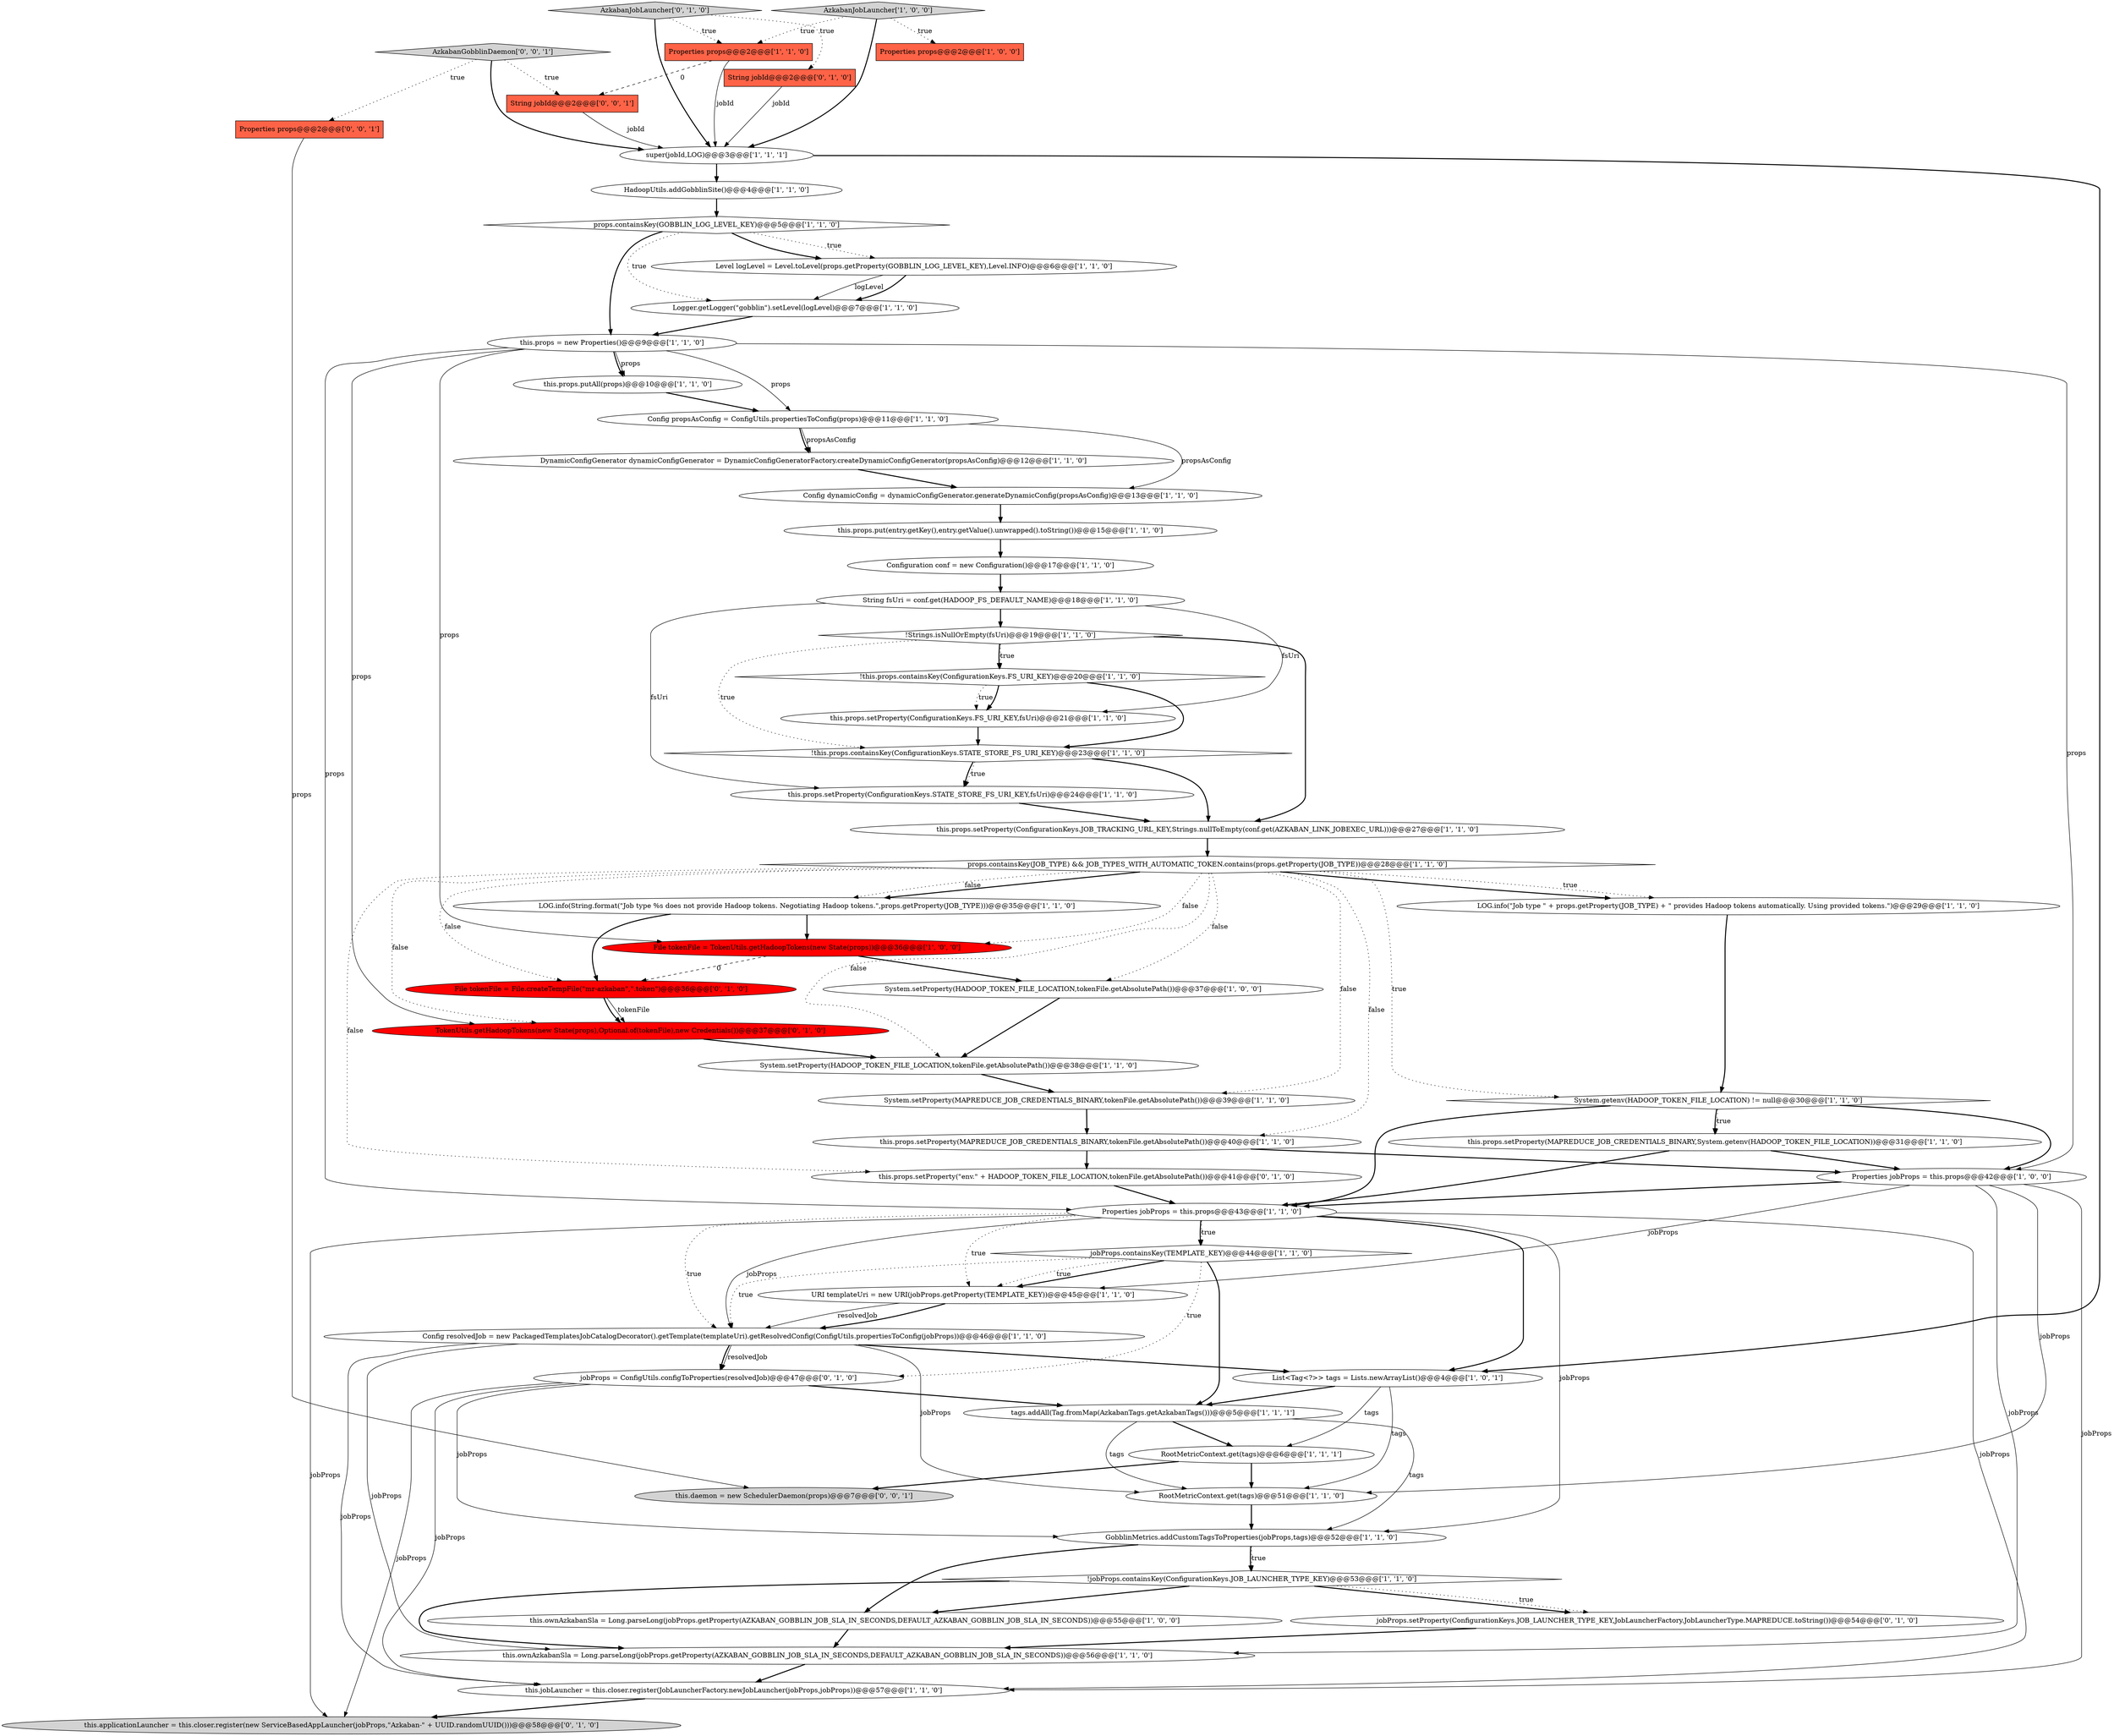 digraph {
37 [style = filled, label = "URI templateUri = new URI(jobProps.getProperty(TEMPLATE_KEY))@@@45@@@['1', '1', '0']", fillcolor = white, shape = ellipse image = "AAA0AAABBB1BBB"];
2 [style = filled, label = "Config resolvedJob = new PackagedTemplatesJobCatalogDecorator().getTemplate(templateUri).getResolvedConfig(ConfigUtils.propertiesToConfig(jobProps))@@@46@@@['1', '1', '0']", fillcolor = white, shape = ellipse image = "AAA0AAABBB1BBB"];
39 [style = filled, label = "Level logLevel = Level.toLevel(props.getProperty(GOBBLIN_LOG_LEVEL_KEY),Level.INFO)@@@6@@@['1', '1', '0']", fillcolor = white, shape = ellipse image = "AAA0AAABBB1BBB"];
17 [style = filled, label = "this.props.putAll(props)@@@10@@@['1', '1', '0']", fillcolor = white, shape = ellipse image = "AAA0AAABBB1BBB"];
36 [style = filled, label = "this.ownAzkabanSla = Long.parseLong(jobProps.getProperty(AZKABAN_GOBBLIN_JOB_SLA_IN_SECONDS,DEFAULT_AZKABAN_GOBBLIN_JOB_SLA_IN_SECONDS))@@@55@@@['1', '0', '0']", fillcolor = white, shape = ellipse image = "AAA0AAABBB1BBB"];
40 [style = filled, label = "Properties jobProps = this.props@@@42@@@['1', '0', '0']", fillcolor = white, shape = ellipse image = "AAA0AAABBB1BBB"];
9 [style = filled, label = "props.containsKey(GOBBLIN_LOG_LEVEL_KEY)@@@5@@@['1', '1', '0']", fillcolor = white, shape = diamond image = "AAA0AAABBB1BBB"];
27 [style = filled, label = "this.props.setProperty(ConfigurationKeys.FS_URI_KEY,fsUri)@@@21@@@['1', '1', '0']", fillcolor = white, shape = ellipse image = "AAA0AAABBB1BBB"];
14 [style = filled, label = "this.props.setProperty(ConfigurationKeys.JOB_TRACKING_URL_KEY,Strings.nullToEmpty(conf.get(AZKABAN_LINK_JOBEXEC_URL)))@@@27@@@['1', '1', '0']", fillcolor = white, shape = ellipse image = "AAA0AAABBB1BBB"];
44 [style = filled, label = "props.containsKey(JOB_TYPE) && JOB_TYPES_WITH_AUTOMATIC_TOKEN.contains(props.getProperty(JOB_TYPE))@@@28@@@['1', '1', '0']", fillcolor = white, shape = diamond image = "AAA0AAABBB1BBB"];
24 [style = filled, label = "!this.props.containsKey(ConfigurationKeys.FS_URI_KEY)@@@20@@@['1', '1', '0']", fillcolor = white, shape = diamond image = "AAA0AAABBB1BBB"];
35 [style = filled, label = "super(jobId,LOG)@@@3@@@['1', '1', '1']", fillcolor = white, shape = ellipse image = "AAA0AAABBB1BBB"];
23 [style = filled, label = "Config dynamicConfig = dynamicConfigGenerator.generateDynamicConfig(propsAsConfig)@@@13@@@['1', '1', '0']", fillcolor = white, shape = ellipse image = "AAA0AAABBB1BBB"];
45 [style = filled, label = "System.setProperty(HADOOP_TOKEN_FILE_LOCATION,tokenFile.getAbsolutePath())@@@38@@@['1', '1', '0']", fillcolor = white, shape = ellipse image = "AAA0AAABBB1BBB"];
47 [style = filled, label = "jobProps.setProperty(ConfigurationKeys.JOB_LAUNCHER_TYPE_KEY,JobLauncherFactory.JobLauncherType.MAPREDUCE.toString())@@@54@@@['0', '1', '0']", fillcolor = white, shape = ellipse image = "AAA0AAABBB2BBB"];
25 [style = filled, label = "LOG.info(\"Job type \" + props.getProperty(JOB_TYPE) + \" provides Hadoop tokens automatically. Using provided tokens.\")@@@29@@@['1', '1', '0']", fillcolor = white, shape = ellipse image = "AAA0AAABBB1BBB"];
33 [style = filled, label = "System.setProperty(HADOOP_TOKEN_FILE_LOCATION,tokenFile.getAbsolutePath())@@@37@@@['1', '0', '0']", fillcolor = white, shape = ellipse image = "AAA0AAABBB1BBB"];
50 [style = filled, label = "TokenUtils.getHadoopTokens(new State(props),Optional.of(tokenFile),new Credentials())@@@37@@@['0', '1', '0']", fillcolor = red, shape = ellipse image = "AAA1AAABBB2BBB"];
16 [style = filled, label = "this.props.setProperty(MAPREDUCE_JOB_CREDENTIALS_BINARY,tokenFile.getAbsolutePath())@@@40@@@['1', '1', '0']", fillcolor = white, shape = ellipse image = "AAA0AAABBB1BBB"];
51 [style = filled, label = "AzkabanJobLauncher['0', '1', '0']", fillcolor = lightgray, shape = diamond image = "AAA0AAABBB2BBB"];
7 [style = filled, label = "HadoopUtils.addGobblinSite()@@@4@@@['1', '1', '0']", fillcolor = white, shape = ellipse image = "AAA0AAABBB1BBB"];
28 [style = filled, label = "RootMetricContext.get(tags)@@@6@@@['1', '1', '1']", fillcolor = white, shape = ellipse image = "AAA0AAABBB1BBB"];
32 [style = filled, label = "Properties jobProps = this.props@@@43@@@['1', '1', '0']", fillcolor = white, shape = ellipse image = "AAA0AAABBB1BBB"];
54 [style = filled, label = "Properties props@@@2@@@['0', '0', '1']", fillcolor = tomato, shape = box image = "AAA0AAABBB3BBB"];
0 [style = filled, label = "!Strings.isNullOrEmpty(fsUri)@@@19@@@['1', '1', '0']", fillcolor = white, shape = diamond image = "AAA0AAABBB1BBB"];
43 [style = filled, label = "!jobProps.containsKey(ConfigurationKeys.JOB_LAUNCHER_TYPE_KEY)@@@53@@@['1', '1', '0']", fillcolor = white, shape = diamond image = "AAA0AAABBB1BBB"];
22 [style = filled, label = "Properties props@@@2@@@['1', '0', '0']", fillcolor = tomato, shape = box image = "AAA0AAABBB1BBB"];
18 [style = filled, label = "this.props.setProperty(MAPREDUCE_JOB_CREDENTIALS_BINARY,System.getenv(HADOOP_TOKEN_FILE_LOCATION))@@@31@@@['1', '1', '0']", fillcolor = white, shape = ellipse image = "AAA0AAABBB1BBB"];
4 [style = filled, label = "this.props.put(entry.getKey(),entry.getValue().unwrapped().toString())@@@15@@@['1', '1', '0']", fillcolor = white, shape = ellipse image = "AAA0AAABBB1BBB"];
52 [style = filled, label = "jobProps = ConfigUtils.configToProperties(resolvedJob)@@@47@@@['0', '1', '0']", fillcolor = white, shape = ellipse image = "AAA0AAABBB2BBB"];
46 [style = filled, label = "this.props.setProperty(\"env.\" + HADOOP_TOKEN_FILE_LOCATION,tokenFile.getAbsolutePath())@@@41@@@['0', '1', '0']", fillcolor = white, shape = ellipse image = "AAA0AAABBB2BBB"];
30 [style = filled, label = "List<Tag<?>> tags = Lists.newArrayList()@@@4@@@['1', '0', '1']", fillcolor = white, shape = ellipse image = "AAA0AAABBB1BBB"];
11 [style = filled, label = "RootMetricContext.get(tags)@@@51@@@['1', '1', '0']", fillcolor = white, shape = ellipse image = "AAA0AAABBB1BBB"];
8 [style = filled, label = "this.jobLauncher = this.closer.register(JobLauncherFactory.newJobLauncher(jobProps,jobProps))@@@57@@@['1', '1', '0']", fillcolor = white, shape = ellipse image = "AAA0AAABBB1BBB"];
53 [style = filled, label = "File tokenFile = File.createTempFile(\"mr-azkaban\",\".token\")@@@36@@@['0', '1', '0']", fillcolor = red, shape = ellipse image = "AAA1AAABBB2BBB"];
19 [style = filled, label = "File tokenFile = TokenUtils.getHadoopTokens(new State(props))@@@36@@@['1', '0', '0']", fillcolor = red, shape = ellipse image = "AAA1AAABBB1BBB"];
41 [style = filled, label = "String fsUri = conf.get(HADOOP_FS_DEFAULT_NAME)@@@18@@@['1', '1', '0']", fillcolor = white, shape = ellipse image = "AAA0AAABBB1BBB"];
55 [style = filled, label = "this.daemon = new SchedulerDaemon(props)@@@7@@@['0', '0', '1']", fillcolor = lightgray, shape = ellipse image = "AAA0AAABBB3BBB"];
5 [style = filled, label = "!this.props.containsKey(ConfigurationKeys.STATE_STORE_FS_URI_KEY)@@@23@@@['1', '1', '0']", fillcolor = white, shape = diamond image = "AAA0AAABBB1BBB"];
10 [style = filled, label = "System.setProperty(MAPREDUCE_JOB_CREDENTIALS_BINARY,tokenFile.getAbsolutePath())@@@39@@@['1', '1', '0']", fillcolor = white, shape = ellipse image = "AAA0AAABBB1BBB"];
57 [style = filled, label = "AzkabanGobblinDaemon['0', '0', '1']", fillcolor = lightgray, shape = diamond image = "AAA0AAABBB3BBB"];
13 [style = filled, label = "Logger.getLogger(\"gobblin\").setLevel(logLevel)@@@7@@@['1', '1', '0']", fillcolor = white, shape = ellipse image = "AAA0AAABBB1BBB"];
38 [style = filled, label = "tags.addAll(Tag.fromMap(AzkabanTags.getAzkabanTags()))@@@5@@@['1', '1', '1']", fillcolor = white, shape = ellipse image = "AAA0AAABBB1BBB"];
42 [style = filled, label = "jobProps.containsKey(TEMPLATE_KEY)@@@44@@@['1', '1', '0']", fillcolor = white, shape = diamond image = "AAA0AAABBB1BBB"];
3 [style = filled, label = "Config propsAsConfig = ConfigUtils.propertiesToConfig(props)@@@11@@@['1', '1', '0']", fillcolor = white, shape = ellipse image = "AAA0AAABBB1BBB"];
34 [style = filled, label = "LOG.info(String.format(\"Job type %s does not provide Hadoop tokens. Negotiating Hadoop tokens.\",props.getProperty(JOB_TYPE)))@@@35@@@['1', '1', '0']", fillcolor = white, shape = ellipse image = "AAA0AAABBB1BBB"];
21 [style = filled, label = "System.getenv(HADOOP_TOKEN_FILE_LOCATION) != null@@@30@@@['1', '1', '0']", fillcolor = white, shape = diamond image = "AAA0AAABBB1BBB"];
26 [style = filled, label = "this.props = new Properties()@@@9@@@['1', '1', '0']", fillcolor = white, shape = ellipse image = "AAA0AAABBB1BBB"];
1 [style = filled, label = "GobblinMetrics.addCustomTagsToProperties(jobProps,tags)@@@52@@@['1', '1', '0']", fillcolor = white, shape = ellipse image = "AAA0AAABBB1BBB"];
56 [style = filled, label = "String jobId@@@2@@@['0', '0', '1']", fillcolor = tomato, shape = box image = "AAA0AAABBB3BBB"];
6 [style = filled, label = "this.ownAzkabanSla = Long.parseLong(jobProps.getProperty(AZKABAN_GOBBLIN_JOB_SLA_IN_SECONDS,DEFAULT_AZKABAN_GOBBLIN_JOB_SLA_IN_SECONDS))@@@56@@@['1', '1', '0']", fillcolor = white, shape = ellipse image = "AAA0AAABBB1BBB"];
15 [style = filled, label = "Configuration conf = new Configuration()@@@17@@@['1', '1', '0']", fillcolor = white, shape = ellipse image = "AAA0AAABBB1BBB"];
29 [style = filled, label = "this.props.setProperty(ConfigurationKeys.STATE_STORE_FS_URI_KEY,fsUri)@@@24@@@['1', '1', '0']", fillcolor = white, shape = ellipse image = "AAA0AAABBB1BBB"];
31 [style = filled, label = "Properties props@@@2@@@['1', '1', '0']", fillcolor = tomato, shape = box image = "AAA0AAABBB1BBB"];
49 [style = filled, label = "String jobId@@@2@@@['0', '1', '0']", fillcolor = tomato, shape = box image = "AAA0AAABBB2BBB"];
48 [style = filled, label = "this.applicationLauncher = this.closer.register(new ServiceBasedAppLauncher(jobProps,\"Azkaban-\" + UUID.randomUUID()))@@@58@@@['0', '1', '0']", fillcolor = lightgray, shape = ellipse image = "AAA0AAABBB2BBB"];
12 [style = filled, label = "AzkabanJobLauncher['1', '0', '0']", fillcolor = lightgray, shape = diamond image = "AAA0AAABBB1BBB"];
20 [style = filled, label = "DynamicConfigGenerator dynamicConfigGenerator = DynamicConfigGeneratorFactory.createDynamicConfigGenerator(propsAsConfig)@@@12@@@['1', '1', '0']", fillcolor = white, shape = ellipse image = "AAA0AAABBB1BBB"];
41->0 [style = bold, label=""];
26->32 [style = solid, label="props"];
38->11 [style = solid, label="tags"];
0->5 [style = dotted, label="true"];
44->21 [style = dotted, label="true"];
41->29 [style = solid, label="fsUri"];
51->31 [style = dotted, label="true"];
30->11 [style = solid, label="tags"];
21->18 [style = dotted, label="true"];
4->15 [style = bold, label=""];
24->27 [style = dotted, label="true"];
53->50 [style = solid, label="tokenFile"];
38->1 [style = solid, label="tags"];
21->18 [style = bold, label=""];
32->1 [style = solid, label="jobProps"];
2->8 [style = solid, label="jobProps"];
9->26 [style = bold, label=""];
7->9 [style = bold, label=""];
31->56 [style = dashed, label="0"];
0->14 [style = bold, label=""];
32->42 [style = dotted, label="true"];
57->56 [style = dotted, label="true"];
0->24 [style = dotted, label="true"];
0->24 [style = bold, label=""];
29->14 [style = bold, label=""];
50->45 [style = bold, label=""];
18->32 [style = bold, label=""];
15->41 [style = bold, label=""];
32->37 [style = dotted, label="true"];
33->45 [style = bold, label=""];
2->52 [style = bold, label=""];
44->19 [style = dotted, label="false"];
27->5 [style = bold, label=""];
5->29 [style = dotted, label="true"];
35->7 [style = bold, label=""];
24->27 [style = bold, label=""];
39->13 [style = solid, label="logLevel"];
28->55 [style = bold, label=""];
45->10 [style = bold, label=""];
25->21 [style = bold, label=""];
34->53 [style = bold, label=""];
36->6 [style = bold, label=""];
5->29 [style = bold, label=""];
26->40 [style = solid, label="props"];
16->40 [style = bold, label=""];
47->6 [style = bold, label=""];
9->39 [style = bold, label=""];
30->28 [style = solid, label="tags"];
12->31 [style = dotted, label="true"];
26->17 [style = bold, label=""];
34->19 [style = bold, label=""];
57->54 [style = dotted, label="true"];
38->28 [style = bold, label=""];
32->2 [style = dotted, label="true"];
1->43 [style = dotted, label="true"];
12->35 [style = bold, label=""];
51->35 [style = bold, label=""];
24->5 [style = bold, label=""];
32->48 [style = solid, label="jobProps"];
19->53 [style = dashed, label="0"];
2->6 [style = solid, label="jobProps"];
3->23 [style = solid, label="propsAsConfig"];
12->22 [style = dotted, label="true"];
44->25 [style = dotted, label="true"];
43->47 [style = bold, label=""];
54->55 [style = solid, label="props"];
20->23 [style = bold, label=""];
56->35 [style = solid, label="jobId"];
9->13 [style = dotted, label="true"];
44->34 [style = bold, label=""];
32->8 [style = solid, label="jobProps"];
42->52 [style = dotted, label="true"];
43->47 [style = dotted, label="true"];
32->42 [style = bold, label=""];
57->35 [style = bold, label=""];
42->38 [style = bold, label=""];
44->16 [style = dotted, label="false"];
19->33 [style = bold, label=""];
42->37 [style = bold, label=""];
41->27 [style = solid, label="fsUri"];
39->13 [style = bold, label=""];
18->40 [style = bold, label=""];
43->36 [style = bold, label=""];
51->49 [style = dotted, label="true"];
44->46 [style = dotted, label="false"];
31->35 [style = solid, label="jobId"];
32->30 [style = bold, label=""];
53->50 [style = bold, label=""];
42->2 [style = dotted, label="true"];
44->34 [style = dotted, label="false"];
52->48 [style = solid, label="jobProps"];
10->16 [style = bold, label=""];
13->26 [style = bold, label=""];
3->20 [style = solid, label="propsAsConfig"];
44->53 [style = dotted, label="false"];
40->32 [style = bold, label=""];
17->3 [style = bold, label=""];
44->25 [style = bold, label=""];
37->2 [style = bold, label=""];
52->1 [style = solid, label="jobProps"];
2->52 [style = solid, label="resolvedJob"];
46->32 [style = bold, label=""];
35->30 [style = bold, label=""];
16->46 [style = bold, label=""];
40->8 [style = solid, label="jobProps"];
30->38 [style = bold, label=""];
44->33 [style = dotted, label="false"];
26->19 [style = solid, label="props"];
52->8 [style = solid, label="jobProps"];
11->1 [style = bold, label=""];
1->43 [style = bold, label=""];
28->11 [style = bold, label=""];
2->11 [style = solid, label="jobProps"];
26->17 [style = solid, label="props"];
26->50 [style = solid, label="props"];
23->4 [style = bold, label=""];
52->38 [style = bold, label=""];
37->2 [style = solid, label="resolvedJob"];
26->3 [style = solid, label="props"];
40->11 [style = solid, label="jobProps"];
5->14 [style = bold, label=""];
1->36 [style = bold, label=""];
14->44 [style = bold, label=""];
44->10 [style = dotted, label="false"];
43->6 [style = bold, label=""];
44->50 [style = dotted, label="false"];
32->2 [style = solid, label="jobProps"];
8->48 [style = bold, label=""];
3->20 [style = bold, label=""];
40->37 [style = solid, label="jobProps"];
49->35 [style = solid, label="jobId"];
6->8 [style = bold, label=""];
40->6 [style = solid, label="jobProps"];
21->32 [style = bold, label=""];
21->40 [style = bold, label=""];
9->39 [style = dotted, label="true"];
2->30 [style = bold, label=""];
42->37 [style = dotted, label="true"];
44->45 [style = dotted, label="false"];
}
